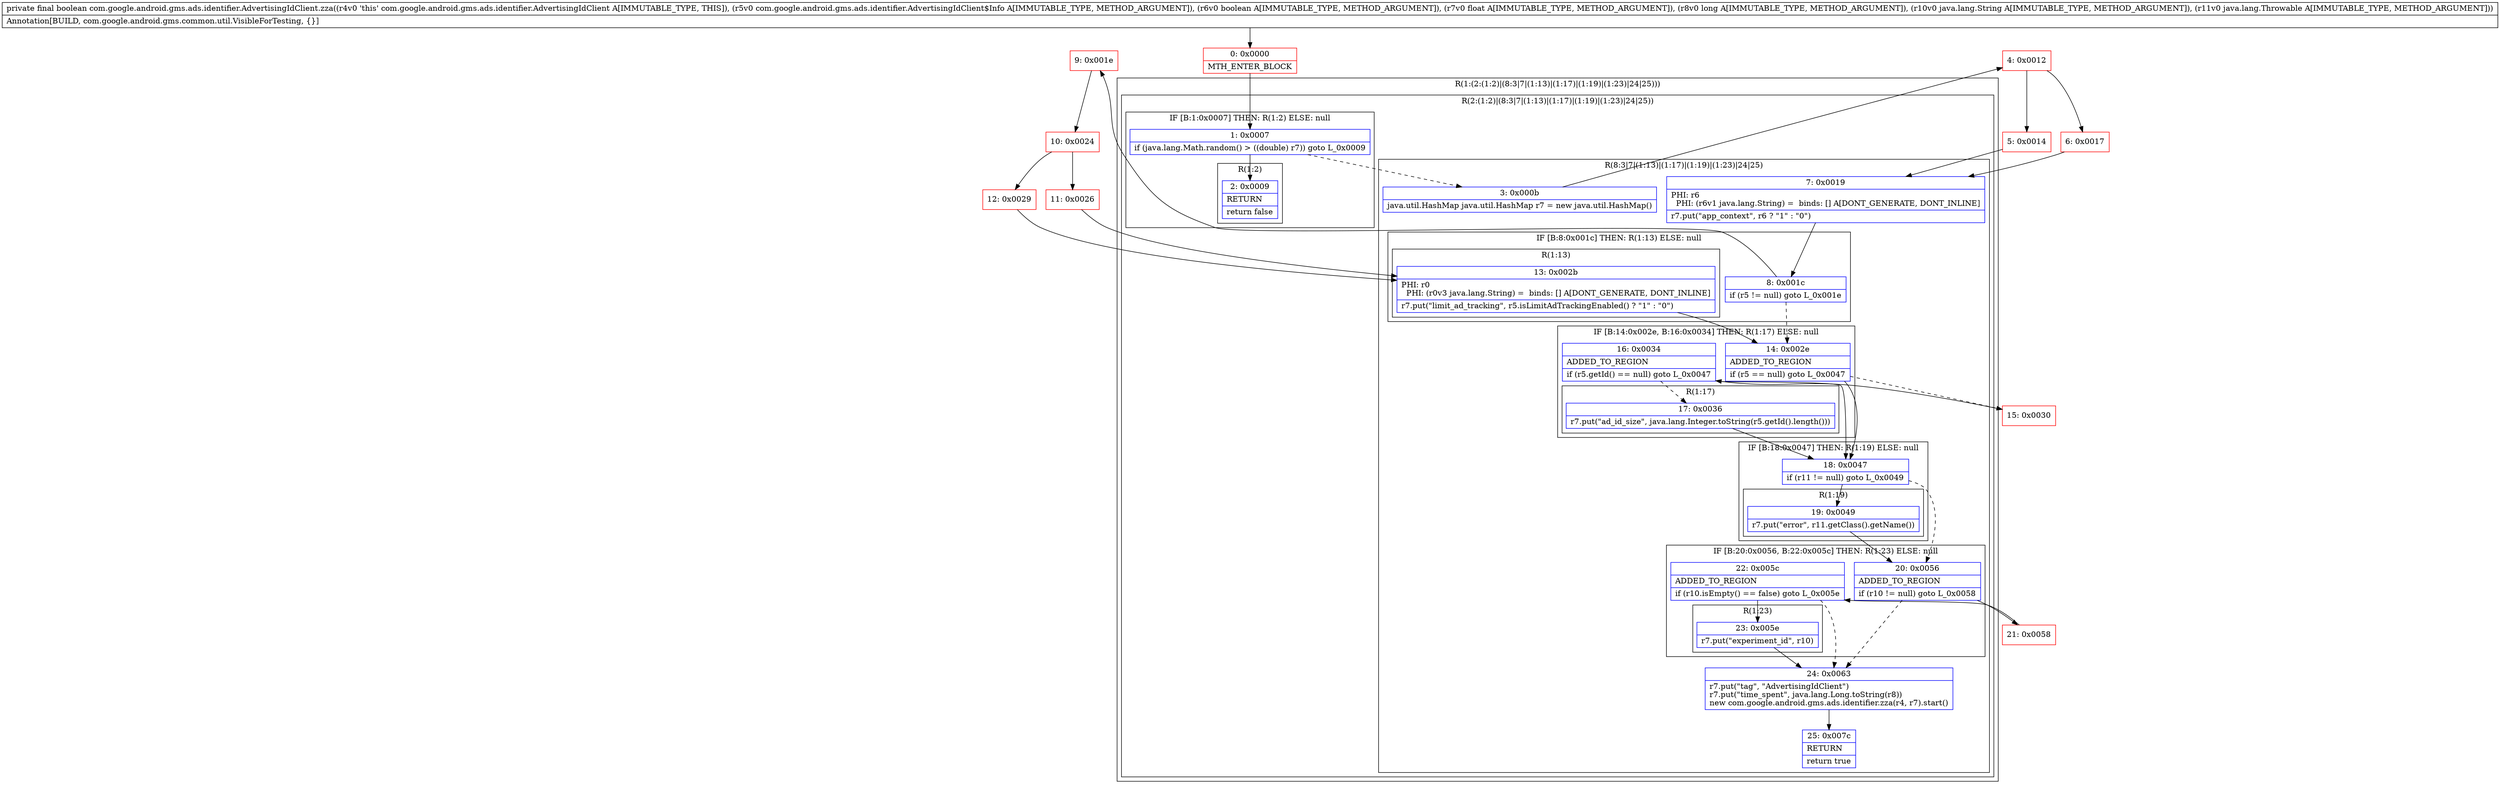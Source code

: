 digraph "CFG forcom.google.android.gms.ads.identifier.AdvertisingIdClient.zza(Lcom\/google\/android\/gms\/ads\/identifier\/AdvertisingIdClient$Info;ZFJLjava\/lang\/String;Ljava\/lang\/Throwable;)Z" {
subgraph cluster_Region_532270337 {
label = "R(1:(2:(1:2)|(8:3|7|(1:13)|(1:17)|(1:19)|(1:23)|24|25)))";
node [shape=record,color=blue];
subgraph cluster_Region_1205308696 {
label = "R(2:(1:2)|(8:3|7|(1:13)|(1:17)|(1:19)|(1:23)|24|25))";
node [shape=record,color=blue];
subgraph cluster_IfRegion_1207393659 {
label = "IF [B:1:0x0007] THEN: R(1:2) ELSE: null";
node [shape=record,color=blue];
Node_1 [shape=record,label="{1\:\ 0x0007|if (java.lang.Math.random() \> ((double) r7)) goto L_0x0009\l}"];
subgraph cluster_Region_325338293 {
label = "R(1:2)";
node [shape=record,color=blue];
Node_2 [shape=record,label="{2\:\ 0x0009|RETURN\l|return false\l}"];
}
}
subgraph cluster_Region_1260457511 {
label = "R(8:3|7|(1:13)|(1:17)|(1:19)|(1:23)|24|25)";
node [shape=record,color=blue];
Node_3 [shape=record,label="{3\:\ 0x000b|java.util.HashMap java.util.HashMap r7 = new java.util.HashMap()\l}"];
Node_7 [shape=record,label="{7\:\ 0x0019|PHI: r6 \l  PHI: (r6v1 java.lang.String) =  binds: [] A[DONT_GENERATE, DONT_INLINE]\l|r7.put(\"app_context\", r6 ? \"1\" : \"0\")\l}"];
subgraph cluster_IfRegion_1113866781 {
label = "IF [B:8:0x001c] THEN: R(1:13) ELSE: null";
node [shape=record,color=blue];
Node_8 [shape=record,label="{8\:\ 0x001c|if (r5 != null) goto L_0x001e\l}"];
subgraph cluster_Region_115233844 {
label = "R(1:13)";
node [shape=record,color=blue];
Node_13 [shape=record,label="{13\:\ 0x002b|PHI: r0 \l  PHI: (r0v3 java.lang.String) =  binds: [] A[DONT_GENERATE, DONT_INLINE]\l|r7.put(\"limit_ad_tracking\", r5.isLimitAdTrackingEnabled() ? \"1\" : \"0\")\l}"];
}
}
subgraph cluster_IfRegion_966834180 {
label = "IF [B:14:0x002e, B:16:0x0034] THEN: R(1:17) ELSE: null";
node [shape=record,color=blue];
Node_14 [shape=record,label="{14\:\ 0x002e|ADDED_TO_REGION\l|if (r5 == null) goto L_0x0047\l}"];
Node_16 [shape=record,label="{16\:\ 0x0034|ADDED_TO_REGION\l|if (r5.getId() == null) goto L_0x0047\l}"];
subgraph cluster_Region_421592548 {
label = "R(1:17)";
node [shape=record,color=blue];
Node_17 [shape=record,label="{17\:\ 0x0036|r7.put(\"ad_id_size\", java.lang.Integer.toString(r5.getId().length()))\l}"];
}
}
subgraph cluster_IfRegion_1153509070 {
label = "IF [B:18:0x0047] THEN: R(1:19) ELSE: null";
node [shape=record,color=blue];
Node_18 [shape=record,label="{18\:\ 0x0047|if (r11 != null) goto L_0x0049\l}"];
subgraph cluster_Region_1580446537 {
label = "R(1:19)";
node [shape=record,color=blue];
Node_19 [shape=record,label="{19\:\ 0x0049|r7.put(\"error\", r11.getClass().getName())\l}"];
}
}
subgraph cluster_IfRegion_1966179087 {
label = "IF [B:20:0x0056, B:22:0x005c] THEN: R(1:23) ELSE: null";
node [shape=record,color=blue];
Node_20 [shape=record,label="{20\:\ 0x0056|ADDED_TO_REGION\l|if (r10 != null) goto L_0x0058\l}"];
Node_22 [shape=record,label="{22\:\ 0x005c|ADDED_TO_REGION\l|if (r10.isEmpty() == false) goto L_0x005e\l}"];
subgraph cluster_Region_488693406 {
label = "R(1:23)";
node [shape=record,color=blue];
Node_23 [shape=record,label="{23\:\ 0x005e|r7.put(\"experiment_id\", r10)\l}"];
}
}
Node_24 [shape=record,label="{24\:\ 0x0063|r7.put(\"tag\", \"AdvertisingIdClient\")\lr7.put(\"time_spent\", java.lang.Long.toString(r8))\lnew com.google.android.gms.ads.identifier.zza(r4, r7).start()\l}"];
Node_25 [shape=record,label="{25\:\ 0x007c|RETURN\l|return true\l}"];
}
}
}
Node_0 [shape=record,color=red,label="{0\:\ 0x0000|MTH_ENTER_BLOCK\l}"];
Node_4 [shape=record,color=red,label="{4\:\ 0x0012}"];
Node_5 [shape=record,color=red,label="{5\:\ 0x0014}"];
Node_6 [shape=record,color=red,label="{6\:\ 0x0017}"];
Node_9 [shape=record,color=red,label="{9\:\ 0x001e}"];
Node_10 [shape=record,color=red,label="{10\:\ 0x0024}"];
Node_11 [shape=record,color=red,label="{11\:\ 0x0026}"];
Node_12 [shape=record,color=red,label="{12\:\ 0x0029}"];
Node_15 [shape=record,color=red,label="{15\:\ 0x0030}"];
Node_21 [shape=record,color=red,label="{21\:\ 0x0058}"];
MethodNode[shape=record,label="{private final boolean com.google.android.gms.ads.identifier.AdvertisingIdClient.zza((r4v0 'this' com.google.android.gms.ads.identifier.AdvertisingIdClient A[IMMUTABLE_TYPE, THIS]), (r5v0 com.google.android.gms.ads.identifier.AdvertisingIdClient$Info A[IMMUTABLE_TYPE, METHOD_ARGUMENT]), (r6v0 boolean A[IMMUTABLE_TYPE, METHOD_ARGUMENT]), (r7v0 float A[IMMUTABLE_TYPE, METHOD_ARGUMENT]), (r8v0 long A[IMMUTABLE_TYPE, METHOD_ARGUMENT]), (r10v0 java.lang.String A[IMMUTABLE_TYPE, METHOD_ARGUMENT]), (r11v0 java.lang.Throwable A[IMMUTABLE_TYPE, METHOD_ARGUMENT]))  | Annotation[BUILD, com.google.android.gms.common.util.VisibleForTesting, \{\}]\l}"];
MethodNode -> Node_0;
Node_1 -> Node_2;
Node_1 -> Node_3[style=dashed];
Node_3 -> Node_4;
Node_7 -> Node_8;
Node_8 -> Node_9;
Node_8 -> Node_14[style=dashed];
Node_13 -> Node_14;
Node_14 -> Node_15[style=dashed];
Node_14 -> Node_18;
Node_16 -> Node_17[style=dashed];
Node_16 -> Node_18;
Node_17 -> Node_18;
Node_18 -> Node_19;
Node_18 -> Node_20[style=dashed];
Node_19 -> Node_20;
Node_20 -> Node_21;
Node_20 -> Node_24[style=dashed];
Node_22 -> Node_23;
Node_22 -> Node_24[style=dashed];
Node_23 -> Node_24;
Node_24 -> Node_25;
Node_0 -> Node_1;
Node_4 -> Node_5;
Node_4 -> Node_6;
Node_5 -> Node_7;
Node_6 -> Node_7;
Node_9 -> Node_10;
Node_10 -> Node_11;
Node_10 -> Node_12;
Node_11 -> Node_13;
Node_12 -> Node_13;
Node_15 -> Node_16;
Node_21 -> Node_22;
}

